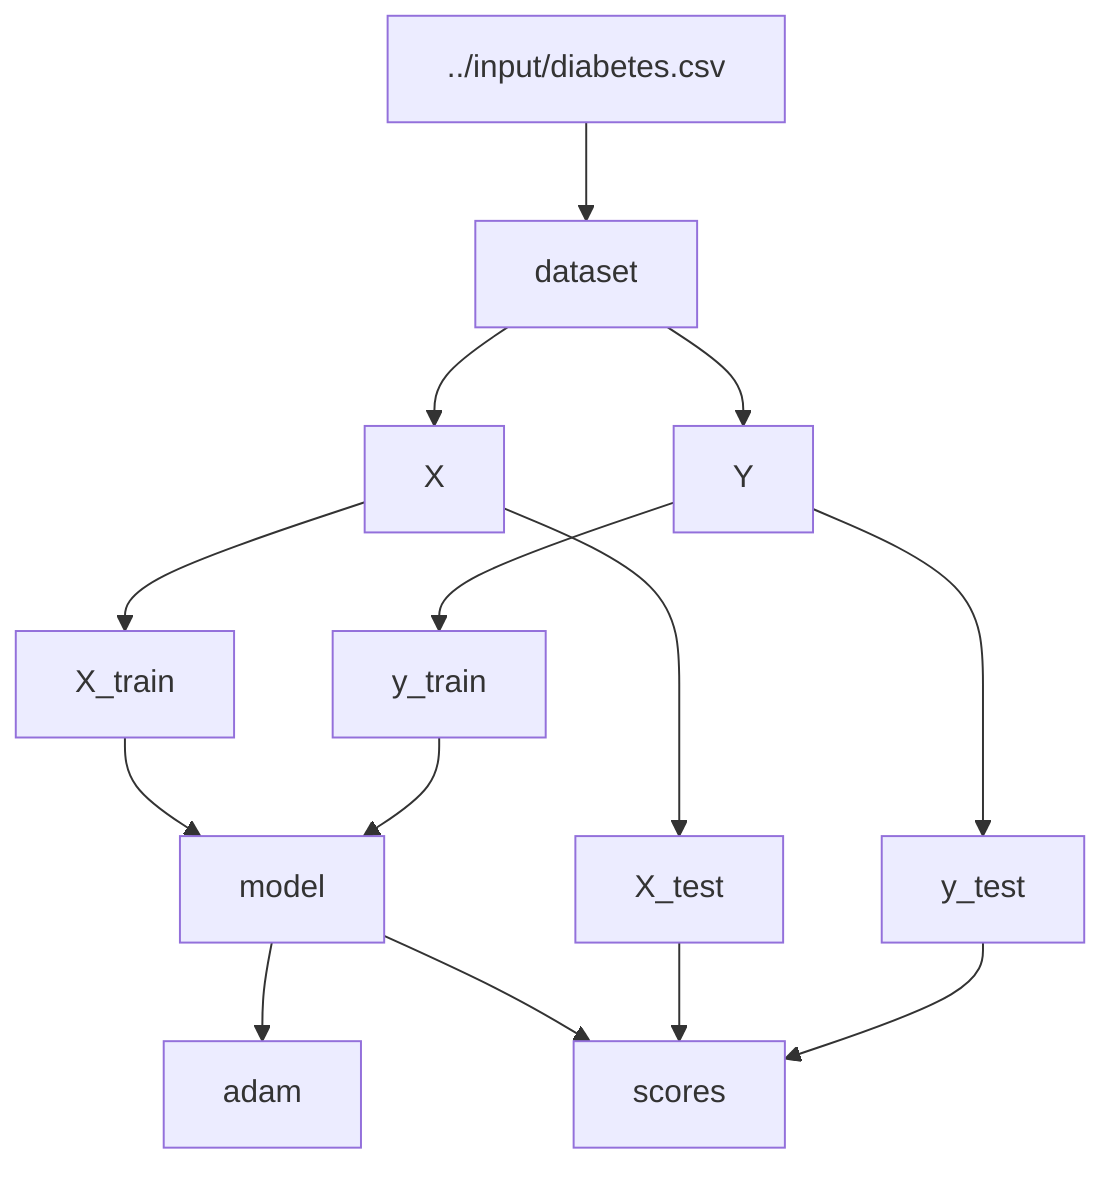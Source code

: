 flowchart TD
  A["../input/diabetes.csv"] --> B["dataset"]
  B --> C["X"]
  B --> D["Y"]
  C --> E["X_train"]
  C --> F["X_test"]
  D --> G["y_train"]
  D --> H["y_test"]
  E --> I["model"]
  G --> I
  I --> J["adam"]
  I --> K["scores"]
  F --> K
  H --> K

  %% Comments for each node
  click A "Data Source: CSV file with diabetes dataset" "_blank"
  click B "Loaded dataset from CSV using numpy.loadtxt" "_blank"
  click C "Input features for model training/testing" "_blank"
  click D "Output variable (diabetes class)" "_blank"
  click E "Training data (input features)" "_blank"
  click F "Testing data (input features)" "_blank"
  click G "Training data (output variable)" "_blank"
  click H "Testing data (output variable)" "_blank"
  click I "Keras Sequential model with Dense layers" "_blank"
  click J "Optimizer: Adam for compiling the model" "_blank"
  click K "Results of model evaluation" "_blank"